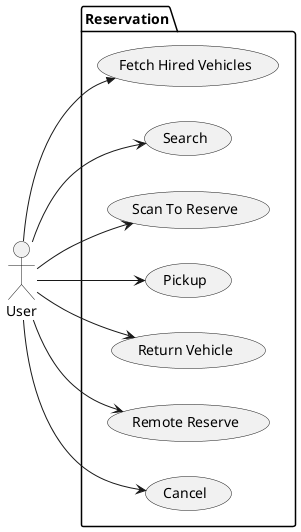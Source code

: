 @startuml
left to right direction
actor "User" as usr
package Reservation {
usecase "Search" as uc1
usecase "Scan To Reserve" as uc2
usecase "Pickup" as uc3
usecase "Return Vehicle" as uc4
usecase "Remote Reserve" as uc5
usecase "Cancel" as uc6
usecase "Fetch Hired Vehicles" as uc7
}
usr --> uc1
usr --> uc2
usr --> uc3
usr --> uc4
usr --> uc5
usr --> uc6
usr ->> uc7


@enduml